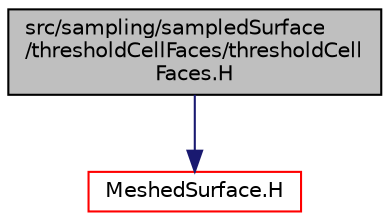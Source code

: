 digraph "src/sampling/sampledSurface/thresholdCellFaces/thresholdCellFaces.H"
{
  bgcolor="transparent";
  edge [fontname="Helvetica",fontsize="10",labelfontname="Helvetica",labelfontsize="10"];
  node [fontname="Helvetica",fontsize="10",shape=record];
  Node1 [label="src/sampling/sampledSurface\l/thresholdCellFaces/thresholdCell\lFaces.H",height=0.2,width=0.4,color="black", fillcolor="grey75", style="filled", fontcolor="black"];
  Node1 -> Node2 [color="midnightblue",fontsize="10",style="solid",fontname="Helvetica"];
  Node2 [label="MeshedSurface.H",height=0.2,width=0.4,color="red",URL="$a09832.html"];
}
